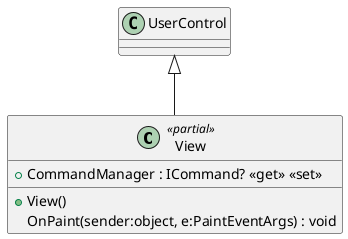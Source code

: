 @startuml
class View <<partial>> {
    + CommandManager : ICommand? <<get>> <<set>>
    + View()
    OnPaint(sender:object, e:PaintEventArgs) : void
}
UserControl <|-- View
@enduml

